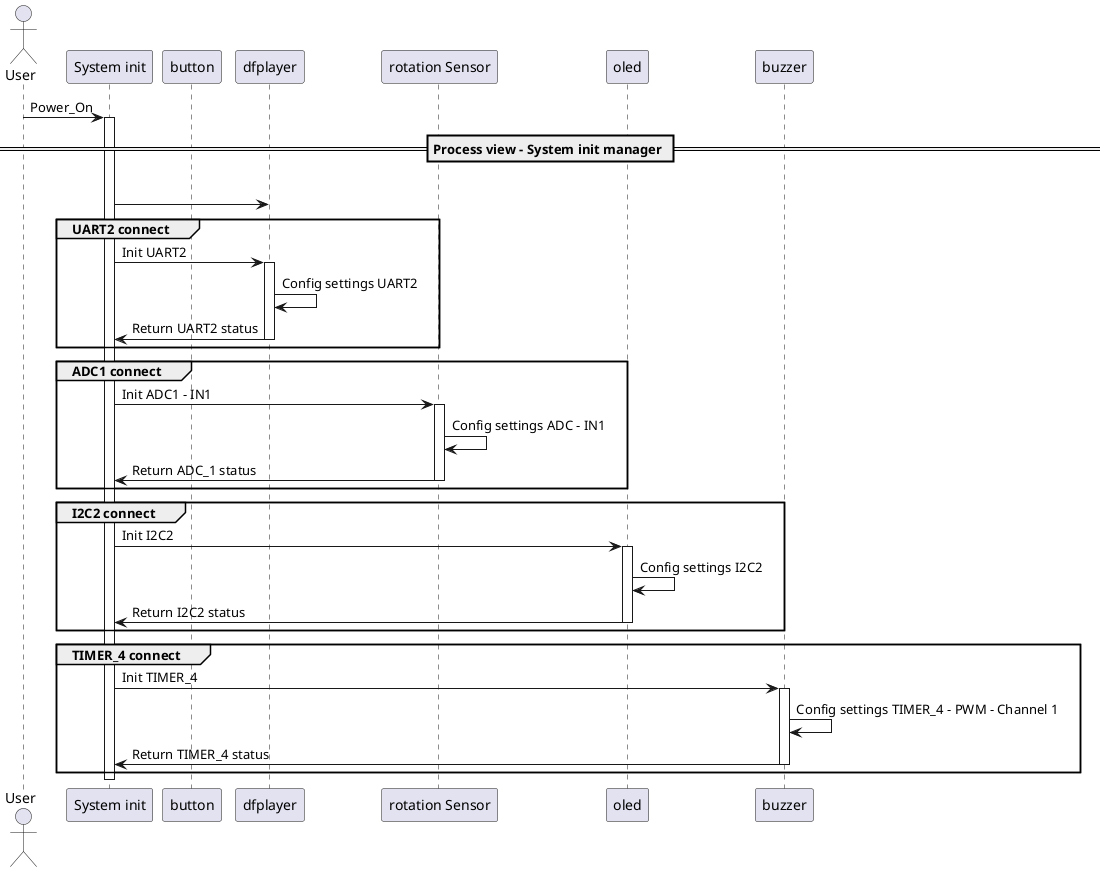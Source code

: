 @startuml System_init

actor User
participant "System init"   as    MainSystem
participant BUTTON          as    "button"
participant DFPlayer        as    "dfplayer"
participant RotationSensor  as    "rotation Sensor" 
participant OLED            as    "oled"
participant Buzzer          as    "buzzer"


User -> MainSystem: Power_On
activate MainSystem

== Process view - System init manager ==


group GPIO connect
MainSystem -> DFPlayer

group UART2 connect
MainSystem -> DFPlayer: Init UART2
activate DFPlayer
DFPlayer -> DFPlayer: Config settings UART2
DFPlayer -> MainSystem: Return UART2 status
deactivate DFPlayer
end

group ADC1 connect
MainSystem -> RotationSensor: Init ADC1 - IN1
activate RotationSensor
RotationSensor -> RotationSensor: Config settings ADC - IN1
RotationSensor -> MainSystem: Return ADC_1 status
deactivate RotationSensor
end

group I2C2 connect
MainSystem -> OLED: Init I2C2 
activate OLED
OLED -> OLED: Config settings I2C2
OLED -> MainSystem: Return I2C2 status
deactivate OLED
end

group TIMER_4 connect
MainSystem -> Buzzer: Init TIMER_4
activate Buzzer
Buzzer -> Buzzer: Config settings TIMER_4 - PWM - Channel 1
Buzzer -> MainSystem: Return TIMER_4 status
deactivate Buzzer
end

deactivate MainSystem

' note below of MainSystem
'   Communication protocols:
'     - I2C


@enduml
